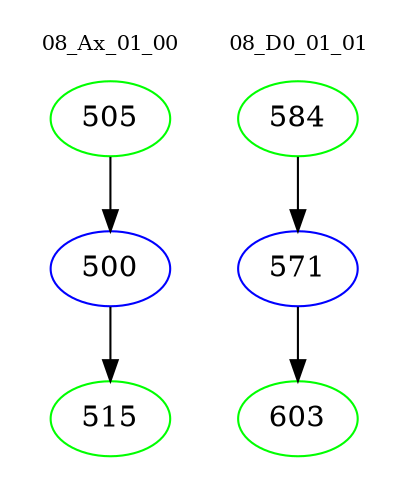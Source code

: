 digraph{
subgraph cluster_0 {
color = white
label = "08_Ax_01_00";
fontsize=10;
T0_505 [label="505", color="green"]
T0_505 -> T0_500 [color="black"]
T0_500 [label="500", color="blue"]
T0_500 -> T0_515 [color="black"]
T0_515 [label="515", color="green"]
}
subgraph cluster_1 {
color = white
label = "08_D0_01_01";
fontsize=10;
T1_584 [label="584", color="green"]
T1_584 -> T1_571 [color="black"]
T1_571 [label="571", color="blue"]
T1_571 -> T1_603 [color="black"]
T1_603 [label="603", color="green"]
}
}
